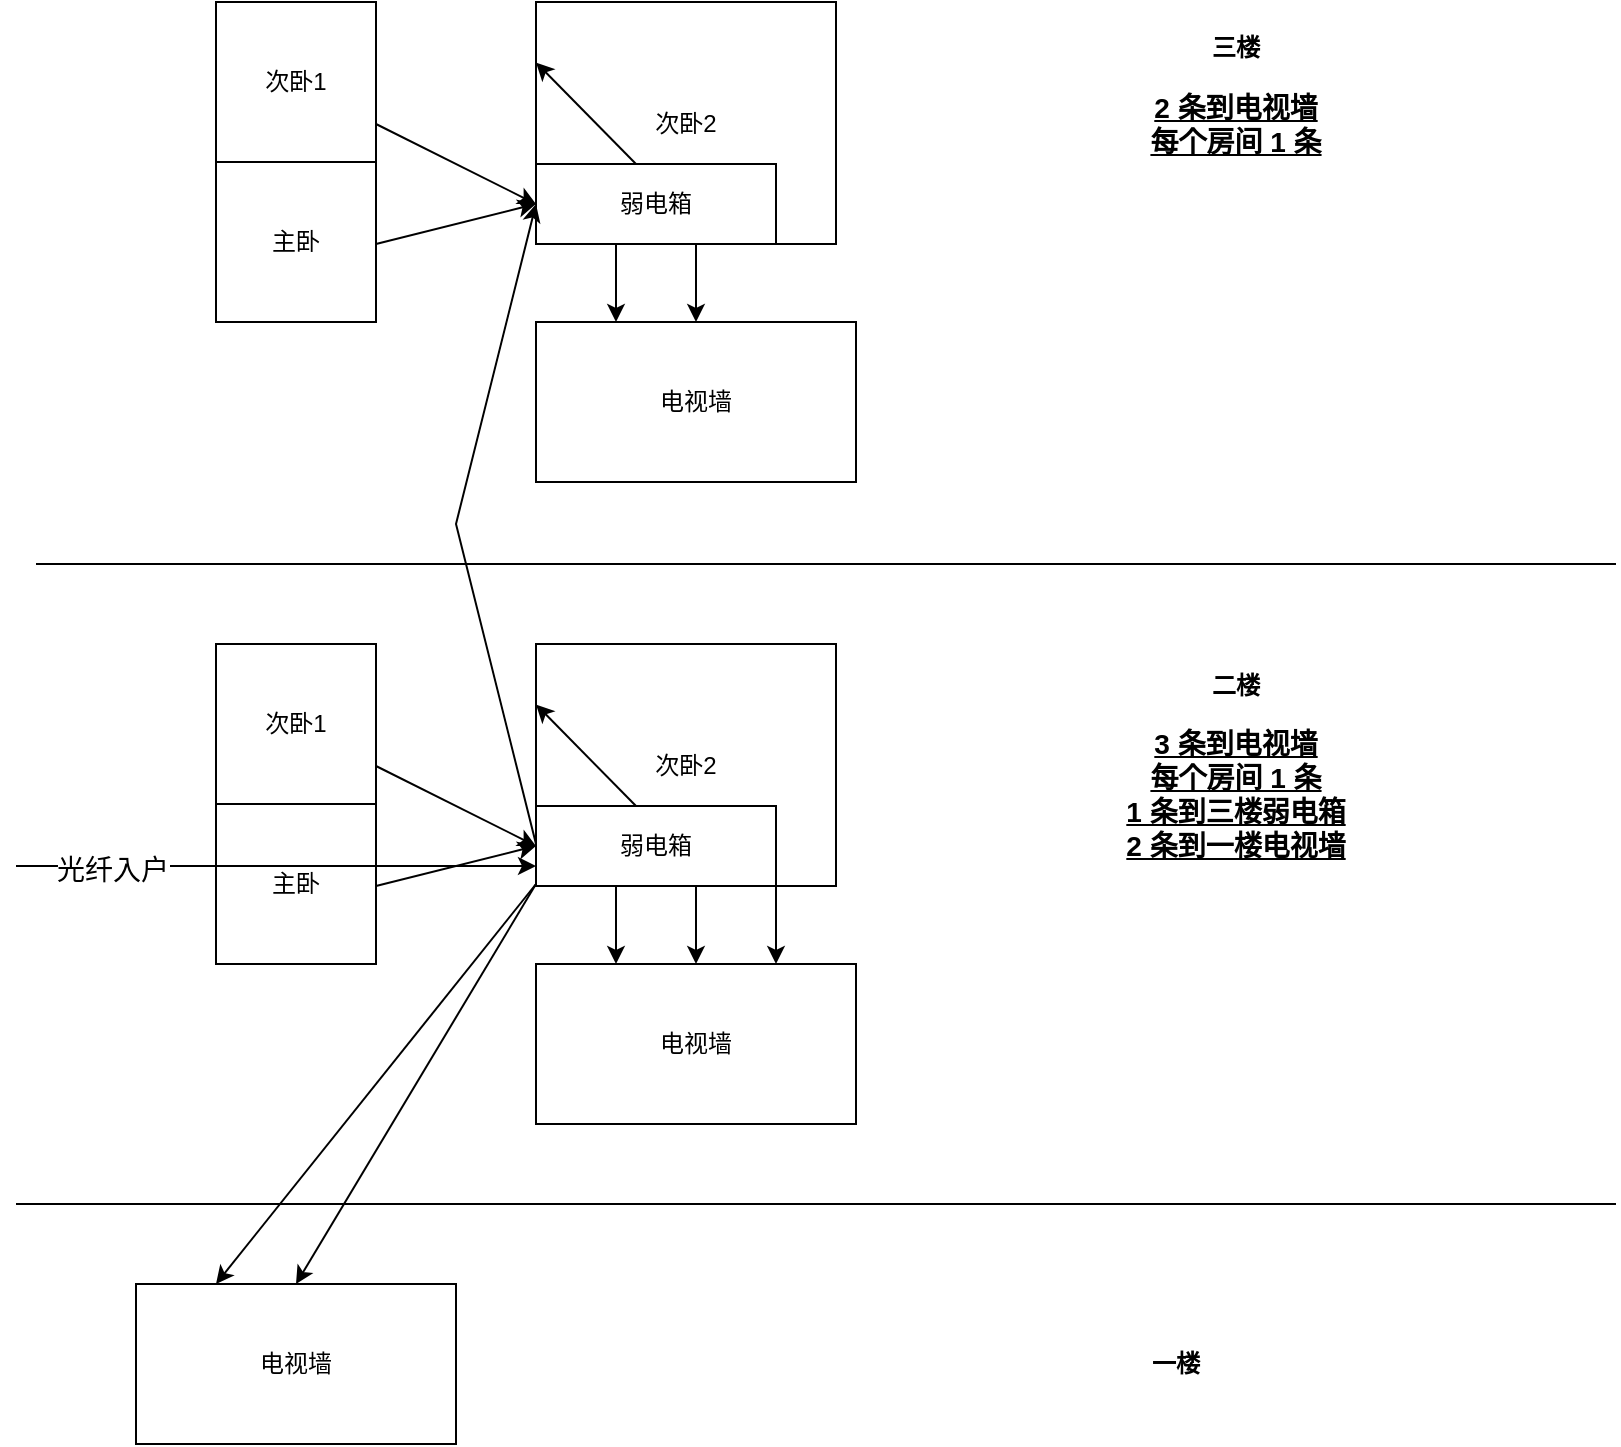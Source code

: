 <mxfile version="23.1.5" type="device">
  <diagram name="第 1 页" id="XtstTG8As7Jiu78XxAVO">
    <mxGraphModel dx="2453" dy="759" grid="1" gridSize="10" guides="1" tooltips="1" connect="1" arrows="1" fold="1" page="1" pageScale="1" pageWidth="827" pageHeight="1169" math="0" shadow="0">
      <root>
        <mxCell id="0" />
        <mxCell id="1" parent="0" />
        <mxCell id="ZMaOZWRzyumt82AVU2TV-1" value="主卧" style="whiteSpace=wrap;html=1;aspect=fixed;" parent="1" vertex="1">
          <mxGeometry x="-710" y="240" width="80" height="80" as="geometry" />
        </mxCell>
        <mxCell id="ZMaOZWRzyumt82AVU2TV-2" value="次卧1" style="whiteSpace=wrap;html=1;aspect=fixed;" parent="1" vertex="1">
          <mxGeometry x="-710" y="160" width="80" height="80" as="geometry" />
        </mxCell>
        <mxCell id="ZMaOZWRzyumt82AVU2TV-6" value="电视墙" style="rounded=0;whiteSpace=wrap;html=1;" parent="1" vertex="1">
          <mxGeometry x="-550" y="320" width="160" height="80" as="geometry" />
        </mxCell>
        <mxCell id="ZMaOZWRzyumt82AVU2TV-15" value="" style="endArrow=none;html=1;rounded=0;" parent="1" edge="1">
          <mxGeometry width="50" height="50" relative="1" as="geometry">
            <mxPoint x="-800" y="441" as="sourcePoint" />
            <mxPoint x="-10" y="441" as="targetPoint" />
          </mxGeometry>
        </mxCell>
        <mxCell id="ZMaOZWRzyumt82AVU2TV-28" value="&lt;b&gt;二楼&lt;br&gt;&lt;br&gt;&lt;u&gt;&lt;font style=&quot;font-size: 14px;&quot;&gt;3 条到电视墙&lt;br&gt;&lt;/font&gt;&lt;/u&gt;&lt;font style=&quot;font-size: 14px;&quot;&gt;&lt;u&gt;每个房间 1 条&lt;br&gt;&lt;/u&gt;&lt;/font&gt;&lt;font style=&quot;font-size: 14px;&quot;&gt;&lt;u&gt;1 条到三楼弱电箱&lt;br&gt;&lt;/u&gt;&lt;/font&gt;&lt;font style=&quot;font-size: 14px;&quot;&gt;&lt;u&gt;2 条到一楼电视墙&lt;/u&gt;&lt;/font&gt;&lt;br&gt;&lt;/b&gt;" style="text;html=1;strokeColor=none;fillColor=none;align=center;verticalAlign=middle;whiteSpace=wrap;rounded=0;" parent="1" vertex="1">
          <mxGeometry x="-310" y="482" width="220" height="120" as="geometry" />
        </mxCell>
        <mxCell id="ZMaOZWRzyumt82AVU2TV-33" value="" style="endArrow=none;html=1;rounded=0;" parent="1" edge="1">
          <mxGeometry width="50" height="50" relative="1" as="geometry">
            <mxPoint x="-810" y="761" as="sourcePoint" />
            <mxPoint x="-10" y="761" as="targetPoint" />
          </mxGeometry>
        </mxCell>
        <mxCell id="ZMaOZWRzyumt82AVU2TV-46" value="&lt;b&gt;三楼&lt;br&gt;&lt;br&gt;&lt;u&gt;&lt;font style=&quot;font-size: 14px;&quot;&gt;2 条到电视墙&lt;br&gt;每个房间 1 条&lt;br&gt;&lt;/font&gt;&lt;/u&gt;&lt;br&gt;&lt;/b&gt;" style="text;html=1;strokeColor=none;fillColor=none;align=center;verticalAlign=middle;whiteSpace=wrap;rounded=0;" parent="1" vertex="1">
          <mxGeometry x="-310" y="161" width="220" height="105" as="geometry" />
        </mxCell>
        <mxCell id="ZMaOZWRzyumt82AVU2TV-52" value="&lt;b&gt;一楼&lt;br&gt;&lt;/b&gt;" style="text;html=1;strokeColor=none;fillColor=none;align=center;verticalAlign=middle;whiteSpace=wrap;rounded=0;" parent="1" vertex="1">
          <mxGeometry x="-270" y="801" width="80" height="80" as="geometry" />
        </mxCell>
        <mxCell id="wMVOR2-MwmGd7g_UpG6d-1" value="次卧2" style="rounded=0;whiteSpace=wrap;html=1;" parent="1" vertex="1">
          <mxGeometry x="-550" y="160" width="150" height="121" as="geometry" />
        </mxCell>
        <mxCell id="wMVOR2-MwmGd7g_UpG6d-2" value="弱电箱" style="rounded=0;whiteSpace=wrap;html=1;" parent="1" vertex="1">
          <mxGeometry x="-550" y="241" width="120" height="40" as="geometry" />
        </mxCell>
        <mxCell id="wMVOR2-MwmGd7g_UpG6d-4" value="" style="endArrow=classic;html=1;rounded=0;entryX=0;entryY=0.25;entryDx=0;entryDy=0;" parent="1" target="wMVOR2-MwmGd7g_UpG6d-1" edge="1">
          <mxGeometry width="50" height="50" relative="1" as="geometry">
            <mxPoint x="-500" y="241" as="sourcePoint" />
            <mxPoint x="-450" y="191" as="targetPoint" />
          </mxGeometry>
        </mxCell>
        <mxCell id="wMVOR2-MwmGd7g_UpG6d-5" value="" style="endArrow=classic;html=1;rounded=0;entryX=0;entryY=0.5;entryDx=0;entryDy=0;" parent="1" target="wMVOR2-MwmGd7g_UpG6d-2" edge="1">
          <mxGeometry width="50" height="50" relative="1" as="geometry">
            <mxPoint x="-630" y="221" as="sourcePoint" />
            <mxPoint x="-580" y="171" as="targetPoint" />
          </mxGeometry>
        </mxCell>
        <mxCell id="wMVOR2-MwmGd7g_UpG6d-6" value="" style="endArrow=classic;html=1;rounded=0;entryX=0;entryY=0.5;entryDx=0;entryDy=0;" parent="1" target="wMVOR2-MwmGd7g_UpG6d-2" edge="1">
          <mxGeometry width="50" height="50" relative="1" as="geometry">
            <mxPoint x="-630" y="281" as="sourcePoint" />
            <mxPoint x="-580" y="231" as="targetPoint" />
          </mxGeometry>
        </mxCell>
        <mxCell id="wMVOR2-MwmGd7g_UpG6d-8" value="" style="endArrow=classic;html=1;rounded=0;entryX=0.25;entryY=0;entryDx=0;entryDy=0;" parent="1" target="ZMaOZWRzyumt82AVU2TV-6" edge="1">
          <mxGeometry width="50" height="50" relative="1" as="geometry">
            <mxPoint x="-510" y="281" as="sourcePoint" />
            <mxPoint x="-460" y="231" as="targetPoint" />
          </mxGeometry>
        </mxCell>
        <mxCell id="wMVOR2-MwmGd7g_UpG6d-9" value="" style="endArrow=classic;html=1;rounded=0;entryX=0.5;entryY=0;entryDx=0;entryDy=0;" parent="1" target="ZMaOZWRzyumt82AVU2TV-6" edge="1">
          <mxGeometry width="50" height="50" relative="1" as="geometry">
            <mxPoint x="-470" y="281" as="sourcePoint" />
            <mxPoint x="-420" y="231" as="targetPoint" />
          </mxGeometry>
        </mxCell>
        <mxCell id="wMVOR2-MwmGd7g_UpG6d-10" value="主卧" style="whiteSpace=wrap;html=1;aspect=fixed;" parent="1" vertex="1">
          <mxGeometry x="-710" y="561" width="80" height="80" as="geometry" />
        </mxCell>
        <mxCell id="wMVOR2-MwmGd7g_UpG6d-11" value="次卧1" style="whiteSpace=wrap;html=1;aspect=fixed;" parent="1" vertex="1">
          <mxGeometry x="-710" y="481" width="80" height="80" as="geometry" />
        </mxCell>
        <mxCell id="wMVOR2-MwmGd7g_UpG6d-12" value="电视墙" style="rounded=0;whiteSpace=wrap;html=1;" parent="1" vertex="1">
          <mxGeometry x="-550" y="641" width="160" height="80" as="geometry" />
        </mxCell>
        <mxCell id="wMVOR2-MwmGd7g_UpG6d-13" value="次卧2" style="rounded=0;whiteSpace=wrap;html=1;" parent="1" vertex="1">
          <mxGeometry x="-550" y="481" width="150" height="121" as="geometry" />
        </mxCell>
        <mxCell id="wMVOR2-MwmGd7g_UpG6d-14" value="弱电箱" style="rounded=0;whiteSpace=wrap;html=1;" parent="1" vertex="1">
          <mxGeometry x="-550" y="562" width="120" height="40" as="geometry" />
        </mxCell>
        <mxCell id="wMVOR2-MwmGd7g_UpG6d-15" value="" style="endArrow=classic;html=1;rounded=0;entryX=0;entryY=0.25;entryDx=0;entryDy=0;" parent="1" target="wMVOR2-MwmGd7g_UpG6d-13" edge="1">
          <mxGeometry width="50" height="50" relative="1" as="geometry">
            <mxPoint x="-500" y="562" as="sourcePoint" />
            <mxPoint x="-450" y="512" as="targetPoint" />
          </mxGeometry>
        </mxCell>
        <mxCell id="wMVOR2-MwmGd7g_UpG6d-16" value="" style="endArrow=classic;html=1;rounded=0;entryX=0;entryY=0.5;entryDx=0;entryDy=0;" parent="1" target="wMVOR2-MwmGd7g_UpG6d-14" edge="1">
          <mxGeometry width="50" height="50" relative="1" as="geometry">
            <mxPoint x="-630" y="542" as="sourcePoint" />
            <mxPoint x="-580" y="492" as="targetPoint" />
          </mxGeometry>
        </mxCell>
        <mxCell id="wMVOR2-MwmGd7g_UpG6d-17" value="" style="endArrow=classic;html=1;rounded=0;entryX=0;entryY=0.5;entryDx=0;entryDy=0;" parent="1" target="wMVOR2-MwmGd7g_UpG6d-14" edge="1">
          <mxGeometry width="50" height="50" relative="1" as="geometry">
            <mxPoint x="-630" y="602" as="sourcePoint" />
            <mxPoint x="-580" y="552" as="targetPoint" />
          </mxGeometry>
        </mxCell>
        <mxCell id="wMVOR2-MwmGd7g_UpG6d-18" value="" style="endArrow=classic;html=1;rounded=0;entryX=0.25;entryY=0;entryDx=0;entryDy=0;" parent="1" target="wMVOR2-MwmGd7g_UpG6d-12" edge="1">
          <mxGeometry width="50" height="50" relative="1" as="geometry">
            <mxPoint x="-510" y="602" as="sourcePoint" />
            <mxPoint x="-460" y="552" as="targetPoint" />
          </mxGeometry>
        </mxCell>
        <mxCell id="wMVOR2-MwmGd7g_UpG6d-19" value="" style="endArrow=classic;html=1;rounded=0;entryX=0.5;entryY=0;entryDx=0;entryDy=0;" parent="1" target="wMVOR2-MwmGd7g_UpG6d-12" edge="1">
          <mxGeometry width="50" height="50" relative="1" as="geometry">
            <mxPoint x="-470" y="602" as="sourcePoint" />
            <mxPoint x="-420" y="552" as="targetPoint" />
          </mxGeometry>
        </mxCell>
        <mxCell id="wMVOR2-MwmGd7g_UpG6d-20" value="" style="endArrow=classic;html=1;rounded=0;entryX=0;entryY=0.5;entryDx=0;entryDy=0;" parent="1" target="wMVOR2-MwmGd7g_UpG6d-2" edge="1">
          <mxGeometry width="50" height="50" relative="1" as="geometry">
            <mxPoint x="-550" y="581" as="sourcePoint" />
            <mxPoint x="-500" y="531" as="targetPoint" />
            <Array as="points">
              <mxPoint x="-590" y="421" />
            </Array>
          </mxGeometry>
        </mxCell>
        <mxCell id="wMVOR2-MwmGd7g_UpG6d-21" value="" style="endArrow=classic;html=1;rounded=0;entryX=0.75;entryY=0;entryDx=0;entryDy=0;" parent="1" target="wMVOR2-MwmGd7g_UpG6d-12" edge="1">
          <mxGeometry width="50" height="50" relative="1" as="geometry">
            <mxPoint x="-430" y="601" as="sourcePoint" />
            <mxPoint x="-380" y="551" as="targetPoint" />
          </mxGeometry>
        </mxCell>
        <mxCell id="wMVOR2-MwmGd7g_UpG6d-22" value="电视墙" style="rounded=0;whiteSpace=wrap;html=1;" parent="1" vertex="1">
          <mxGeometry x="-750" y="801" width="160" height="80" as="geometry" />
        </mxCell>
        <mxCell id="wMVOR2-MwmGd7g_UpG6d-23" value="" style="endArrow=classic;html=1;rounded=0;entryX=0.25;entryY=0;entryDx=0;entryDy=0;" parent="1" target="wMVOR2-MwmGd7g_UpG6d-22" edge="1">
          <mxGeometry width="50" height="50" relative="1" as="geometry">
            <mxPoint x="-550" y="601" as="sourcePoint" />
            <mxPoint x="-500" y="551" as="targetPoint" />
          </mxGeometry>
        </mxCell>
        <mxCell id="wMVOR2-MwmGd7g_UpG6d-24" value="" style="endArrow=classic;html=1;rounded=0;entryX=0.5;entryY=0;entryDx=0;entryDy=0;" parent="1" target="wMVOR2-MwmGd7g_UpG6d-22" edge="1">
          <mxGeometry width="50" height="50" relative="1" as="geometry">
            <mxPoint x="-550" y="601" as="sourcePoint" />
            <mxPoint x="-500" y="551" as="targetPoint" />
          </mxGeometry>
        </mxCell>
        <mxCell id="wMVOR2-MwmGd7g_UpG6d-28" value="" style="endArrow=classic;html=1;rounded=0;" parent="1" edge="1">
          <mxGeometry width="50" height="50" relative="1" as="geometry">
            <mxPoint x="-810" y="592" as="sourcePoint" />
            <mxPoint x="-550" y="592" as="targetPoint" />
          </mxGeometry>
        </mxCell>
        <mxCell id="wMVOR2-MwmGd7g_UpG6d-29" value="&lt;font style=&quot;font-size: 14px;&quot;&gt;光纤入户&lt;/font&gt;" style="edgeLabel;html=1;align=center;verticalAlign=middle;resizable=0;points=[];" parent="wMVOR2-MwmGd7g_UpG6d-28" vertex="1" connectable="0">
          <mxGeometry x="-0.629" y="-2" relative="1" as="geometry">
            <mxPoint as="offset" />
          </mxGeometry>
        </mxCell>
      </root>
    </mxGraphModel>
  </diagram>
</mxfile>
